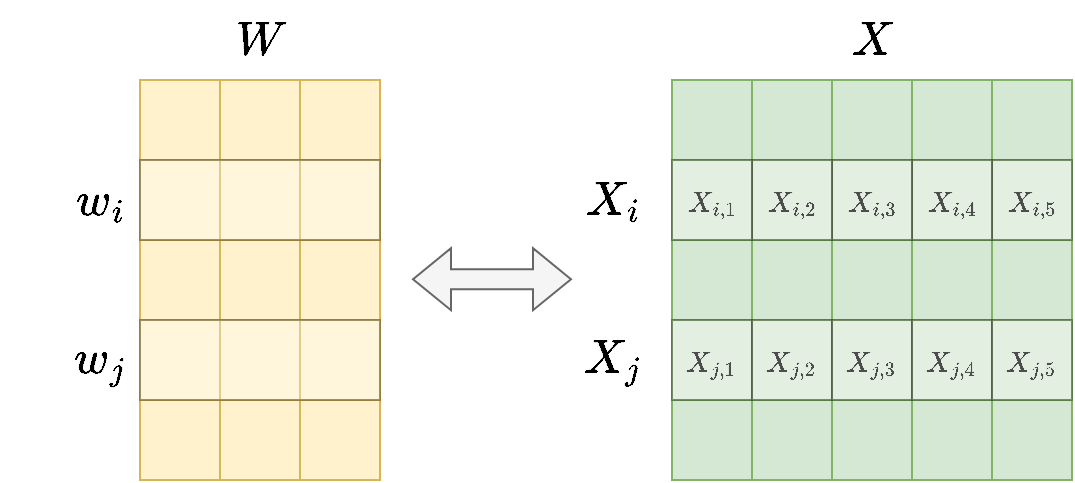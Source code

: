 <mxfile version="24.0.4" type="device">
  <diagram name="Página-1" id="YdHk60PGwzKo6-8Q2OiM">
    <mxGraphModel dx="821" dy="594" grid="1" gridSize="10" guides="1" tooltips="1" connect="1" arrows="1" fold="1" page="1" pageScale="1" pageWidth="827" pageHeight="1169" math="1" shadow="0">
      <root>
        <mxCell id="0" />
        <mxCell id="1" parent="0" />
        <mxCell id="MUmkxXMT3K2qItpLl2Zq-31" value="" style="shape=table;startSize=0;container=1;collapsible=0;childLayout=tableLayout;fillColor=#fff2cc;strokeColor=#d6b656;" vertex="1" parent="1">
          <mxGeometry x="294" y="320" width="120" height="200" as="geometry" />
        </mxCell>
        <mxCell id="MUmkxXMT3K2qItpLl2Zq-32" value="" style="shape=tableRow;horizontal=0;startSize=0;swimlaneHead=0;swimlaneBody=0;strokeColor=inherit;top=0;left=0;bottom=0;right=0;collapsible=0;dropTarget=0;fillColor=none;points=[[0,0.5],[1,0.5]];portConstraint=eastwest;" vertex="1" parent="MUmkxXMT3K2qItpLl2Zq-31">
          <mxGeometry width="120" height="40" as="geometry" />
        </mxCell>
        <mxCell id="MUmkxXMT3K2qItpLl2Zq-33" value="" style="shape=partialRectangle;html=1;whiteSpace=wrap;connectable=0;strokeColor=inherit;overflow=hidden;fillColor=none;top=0;left=0;bottom=0;right=0;pointerEvents=1;" vertex="1" parent="MUmkxXMT3K2qItpLl2Zq-32">
          <mxGeometry width="40" height="40" as="geometry">
            <mxRectangle width="40" height="40" as="alternateBounds" />
          </mxGeometry>
        </mxCell>
        <mxCell id="MUmkxXMT3K2qItpLl2Zq-34" value="" style="shape=partialRectangle;html=1;whiteSpace=wrap;connectable=0;strokeColor=inherit;overflow=hidden;fillColor=none;top=0;left=0;bottom=0;right=0;pointerEvents=1;" vertex="1" parent="MUmkxXMT3K2qItpLl2Zq-32">
          <mxGeometry x="40" width="40" height="40" as="geometry">
            <mxRectangle width="40" height="40" as="alternateBounds" />
          </mxGeometry>
        </mxCell>
        <mxCell id="MUmkxXMT3K2qItpLl2Zq-35" value="" style="shape=partialRectangle;html=1;whiteSpace=wrap;connectable=0;strokeColor=inherit;overflow=hidden;fillColor=none;top=0;left=0;bottom=0;right=0;pointerEvents=1;" vertex="1" parent="MUmkxXMT3K2qItpLl2Zq-32">
          <mxGeometry x="80" width="40" height="40" as="geometry">
            <mxRectangle width="40" height="40" as="alternateBounds" />
          </mxGeometry>
        </mxCell>
        <mxCell id="MUmkxXMT3K2qItpLl2Zq-36" value="" style="shape=tableRow;horizontal=0;startSize=0;swimlaneHead=0;swimlaneBody=0;strokeColor=inherit;top=0;left=0;bottom=0;right=0;collapsible=0;dropTarget=0;fillColor=none;points=[[0,0.5],[1,0.5]];portConstraint=eastwest;" vertex="1" parent="MUmkxXMT3K2qItpLl2Zq-31">
          <mxGeometry y="40" width="120" height="40" as="geometry" />
        </mxCell>
        <mxCell id="MUmkxXMT3K2qItpLl2Zq-37" value="" style="shape=partialRectangle;html=1;whiteSpace=wrap;connectable=0;strokeColor=inherit;overflow=hidden;fillColor=none;top=0;left=0;bottom=0;right=0;pointerEvents=1;" vertex="1" parent="MUmkxXMT3K2qItpLl2Zq-36">
          <mxGeometry width="40" height="40" as="geometry">
            <mxRectangle width="40" height="40" as="alternateBounds" />
          </mxGeometry>
        </mxCell>
        <mxCell id="MUmkxXMT3K2qItpLl2Zq-38" value="" style="shape=partialRectangle;html=1;whiteSpace=wrap;connectable=0;strokeColor=inherit;overflow=hidden;fillColor=none;top=0;left=0;bottom=0;right=0;pointerEvents=1;" vertex="1" parent="MUmkxXMT3K2qItpLl2Zq-36">
          <mxGeometry x="40" width="40" height="40" as="geometry">
            <mxRectangle width="40" height="40" as="alternateBounds" />
          </mxGeometry>
        </mxCell>
        <mxCell id="MUmkxXMT3K2qItpLl2Zq-39" value="" style="shape=partialRectangle;html=1;whiteSpace=wrap;connectable=0;strokeColor=default;overflow=hidden;fillColor=none;top=0;left=0;bottom=0;right=0;pointerEvents=1;strokeWidth=4;" vertex="1" parent="MUmkxXMT3K2qItpLl2Zq-36">
          <mxGeometry x="80" width="40" height="40" as="geometry">
            <mxRectangle width="40" height="40" as="alternateBounds" />
          </mxGeometry>
        </mxCell>
        <mxCell id="MUmkxXMT3K2qItpLl2Zq-40" value="" style="shape=tableRow;horizontal=0;startSize=0;swimlaneHead=0;swimlaneBody=0;strokeColor=inherit;top=0;left=0;bottom=0;right=0;collapsible=0;dropTarget=0;fillColor=none;points=[[0,0.5],[1,0.5]];portConstraint=eastwest;" vertex="1" parent="MUmkxXMT3K2qItpLl2Zq-31">
          <mxGeometry y="80" width="120" height="40" as="geometry" />
        </mxCell>
        <mxCell id="MUmkxXMT3K2qItpLl2Zq-41" value="" style="shape=partialRectangle;html=1;whiteSpace=wrap;connectable=0;strokeColor=inherit;overflow=hidden;fillColor=none;top=0;left=0;bottom=0;right=0;pointerEvents=1;" vertex="1" parent="MUmkxXMT3K2qItpLl2Zq-40">
          <mxGeometry width="40" height="40" as="geometry">
            <mxRectangle width="40" height="40" as="alternateBounds" />
          </mxGeometry>
        </mxCell>
        <mxCell id="MUmkxXMT3K2qItpLl2Zq-42" value="" style="shape=partialRectangle;html=1;whiteSpace=wrap;connectable=0;strokeColor=inherit;overflow=hidden;fillColor=none;top=0;left=0;bottom=0;right=0;pointerEvents=1;" vertex="1" parent="MUmkxXMT3K2qItpLl2Zq-40">
          <mxGeometry x="40" width="40" height="40" as="geometry">
            <mxRectangle width="40" height="40" as="alternateBounds" />
          </mxGeometry>
        </mxCell>
        <mxCell id="MUmkxXMT3K2qItpLl2Zq-43" value="" style="shape=partialRectangle;html=1;whiteSpace=wrap;connectable=0;strokeColor=inherit;overflow=hidden;fillColor=none;top=0;left=0;bottom=0;right=0;pointerEvents=1;" vertex="1" parent="MUmkxXMT3K2qItpLl2Zq-40">
          <mxGeometry x="80" width="40" height="40" as="geometry">
            <mxRectangle width="40" height="40" as="alternateBounds" />
          </mxGeometry>
        </mxCell>
        <mxCell id="MUmkxXMT3K2qItpLl2Zq-44" value="" style="shape=tableRow;horizontal=0;startSize=0;swimlaneHead=0;swimlaneBody=0;strokeColor=inherit;top=0;left=0;bottom=0;right=0;collapsible=0;dropTarget=0;fillColor=none;points=[[0,0.5],[1,0.5]];portConstraint=eastwest;" vertex="1" parent="MUmkxXMT3K2qItpLl2Zq-31">
          <mxGeometry y="120" width="120" height="40" as="geometry" />
        </mxCell>
        <mxCell id="MUmkxXMT3K2qItpLl2Zq-45" value="" style="shape=partialRectangle;html=1;whiteSpace=wrap;connectable=0;strokeColor=inherit;overflow=hidden;fillColor=none;top=0;left=0;bottom=0;right=0;pointerEvents=1;" vertex="1" parent="MUmkxXMT3K2qItpLl2Zq-44">
          <mxGeometry width="40" height="40" as="geometry">
            <mxRectangle width="40" height="40" as="alternateBounds" />
          </mxGeometry>
        </mxCell>
        <mxCell id="MUmkxXMT3K2qItpLl2Zq-46" value="" style="shape=partialRectangle;html=1;whiteSpace=wrap;connectable=0;strokeColor=inherit;overflow=hidden;fillColor=none;top=0;left=0;bottom=0;right=0;pointerEvents=1;" vertex="1" parent="MUmkxXMT3K2qItpLl2Zq-44">
          <mxGeometry x="40" width="40" height="40" as="geometry">
            <mxRectangle width="40" height="40" as="alternateBounds" />
          </mxGeometry>
        </mxCell>
        <mxCell id="MUmkxXMT3K2qItpLl2Zq-47" value="" style="shape=partialRectangle;html=1;whiteSpace=wrap;connectable=0;strokeColor=inherit;overflow=hidden;fillColor=none;top=0;left=0;bottom=0;right=0;pointerEvents=1;" vertex="1" parent="MUmkxXMT3K2qItpLl2Zq-44">
          <mxGeometry x="80" width="40" height="40" as="geometry">
            <mxRectangle width="40" height="40" as="alternateBounds" />
          </mxGeometry>
        </mxCell>
        <mxCell id="MUmkxXMT3K2qItpLl2Zq-48" value="" style="shape=tableRow;horizontal=0;startSize=0;swimlaneHead=0;swimlaneBody=0;strokeColor=inherit;top=0;left=0;bottom=0;right=0;collapsible=0;dropTarget=0;fillColor=none;points=[[0,0.5],[1,0.5]];portConstraint=eastwest;" vertex="1" parent="MUmkxXMT3K2qItpLl2Zq-31">
          <mxGeometry y="160" width="120" height="40" as="geometry" />
        </mxCell>
        <mxCell id="MUmkxXMT3K2qItpLl2Zq-49" value="" style="shape=partialRectangle;html=1;whiteSpace=wrap;connectable=0;strokeColor=inherit;overflow=hidden;fillColor=none;top=0;left=0;bottom=0;right=0;pointerEvents=1;" vertex="1" parent="MUmkxXMT3K2qItpLl2Zq-48">
          <mxGeometry width="40" height="40" as="geometry">
            <mxRectangle width="40" height="40" as="alternateBounds" />
          </mxGeometry>
        </mxCell>
        <mxCell id="MUmkxXMT3K2qItpLl2Zq-50" value="" style="shape=partialRectangle;html=1;whiteSpace=wrap;connectable=0;strokeColor=inherit;overflow=hidden;fillColor=none;top=0;left=0;bottom=0;right=0;pointerEvents=1;" vertex="1" parent="MUmkxXMT3K2qItpLl2Zq-48">
          <mxGeometry x="40" width="40" height="40" as="geometry">
            <mxRectangle width="40" height="40" as="alternateBounds" />
          </mxGeometry>
        </mxCell>
        <mxCell id="MUmkxXMT3K2qItpLl2Zq-51" value="" style="shape=partialRectangle;html=1;whiteSpace=wrap;connectable=0;strokeColor=inherit;overflow=hidden;fillColor=none;top=0;left=0;bottom=0;right=0;pointerEvents=1;" vertex="1" parent="MUmkxXMT3K2qItpLl2Zq-48">
          <mxGeometry x="80" width="40" height="40" as="geometry">
            <mxRectangle width="40" height="40" as="alternateBounds" />
          </mxGeometry>
        </mxCell>
        <mxCell id="MUmkxXMT3K2qItpLl2Zq-92" value="&lt;font style=&quot;font-size: 20px;&quot;&gt;$$W$$&lt;/font&gt;" style="text;html=1;align=center;verticalAlign=middle;resizable=0;points=[];autosize=1;strokeColor=none;fillColor=none;" vertex="1" parent="1">
          <mxGeometry x="309" y="280" width="90" height="40" as="geometry" />
        </mxCell>
        <mxCell id="MUmkxXMT3K2qItpLl2Zq-94" value="" style="shape=table;startSize=0;container=1;collapsible=0;childLayout=tableLayout;fillColor=#d5e8d4;strokeColor=#82b366;" vertex="1" parent="1">
          <mxGeometry x="560" y="320" width="200" height="200" as="geometry" />
        </mxCell>
        <mxCell id="MUmkxXMT3K2qItpLl2Zq-95" value="" style="shape=tableRow;horizontal=0;startSize=0;swimlaneHead=0;swimlaneBody=0;strokeColor=inherit;top=0;left=0;bottom=0;right=0;collapsible=0;dropTarget=0;fillColor=none;points=[[0,0.5],[1,0.5]];portConstraint=eastwest;" vertex="1" parent="MUmkxXMT3K2qItpLl2Zq-94">
          <mxGeometry width="200" height="40" as="geometry" />
        </mxCell>
        <mxCell id="MUmkxXMT3K2qItpLl2Zq-96" value="" style="shape=partialRectangle;html=1;whiteSpace=wrap;connectable=0;strokeColor=inherit;overflow=hidden;fillColor=none;top=0;left=0;bottom=0;right=0;pointerEvents=1;" vertex="1" parent="MUmkxXMT3K2qItpLl2Zq-95">
          <mxGeometry width="40" height="40" as="geometry">
            <mxRectangle width="40" height="40" as="alternateBounds" />
          </mxGeometry>
        </mxCell>
        <mxCell id="MUmkxXMT3K2qItpLl2Zq-97" value="" style="shape=partialRectangle;html=1;whiteSpace=wrap;connectable=0;strokeColor=inherit;overflow=hidden;fillColor=none;top=0;left=0;bottom=0;right=0;pointerEvents=1;" vertex="1" parent="MUmkxXMT3K2qItpLl2Zq-95">
          <mxGeometry x="40" width="40" height="40" as="geometry">
            <mxRectangle width="40" height="40" as="alternateBounds" />
          </mxGeometry>
        </mxCell>
        <mxCell id="MUmkxXMT3K2qItpLl2Zq-98" value="" style="shape=partialRectangle;html=1;whiteSpace=wrap;connectable=0;strokeColor=inherit;overflow=hidden;fillColor=none;top=0;left=0;bottom=0;right=0;pointerEvents=1;" vertex="1" parent="MUmkxXMT3K2qItpLl2Zq-95">
          <mxGeometry x="80" width="40" height="40" as="geometry">
            <mxRectangle width="40" height="40" as="alternateBounds" />
          </mxGeometry>
        </mxCell>
        <mxCell id="MUmkxXMT3K2qItpLl2Zq-99" value="" style="shape=partialRectangle;html=1;whiteSpace=wrap;connectable=0;strokeColor=inherit;overflow=hidden;fillColor=none;top=0;left=0;bottom=0;right=0;pointerEvents=1;" vertex="1" parent="MUmkxXMT3K2qItpLl2Zq-95">
          <mxGeometry x="120" width="40" height="40" as="geometry">
            <mxRectangle width="40" height="40" as="alternateBounds" />
          </mxGeometry>
        </mxCell>
        <mxCell id="MUmkxXMT3K2qItpLl2Zq-100" value="" style="shape=partialRectangle;html=1;whiteSpace=wrap;connectable=0;strokeColor=inherit;overflow=hidden;fillColor=none;top=0;left=0;bottom=0;right=0;pointerEvents=1;" vertex="1" parent="MUmkxXMT3K2qItpLl2Zq-95">
          <mxGeometry x="160" width="40" height="40" as="geometry">
            <mxRectangle width="40" height="40" as="alternateBounds" />
          </mxGeometry>
        </mxCell>
        <mxCell id="MUmkxXMT3K2qItpLl2Zq-101" value="" style="shape=tableRow;horizontal=0;startSize=0;swimlaneHead=0;swimlaneBody=0;strokeColor=inherit;top=0;left=0;bottom=0;right=0;collapsible=0;dropTarget=0;fillColor=none;points=[[0,0.5],[1,0.5]];portConstraint=eastwest;" vertex="1" parent="MUmkxXMT3K2qItpLl2Zq-94">
          <mxGeometry y="40" width="200" height="40" as="geometry" />
        </mxCell>
        <mxCell id="MUmkxXMT3K2qItpLl2Zq-102" value="$$X_{i,1}$$" style="shape=partialRectangle;html=1;whiteSpace=wrap;connectable=0;strokeColor=inherit;overflow=hidden;fillColor=none;top=0;left=0;bottom=0;right=0;pointerEvents=1;" vertex="1" parent="MUmkxXMT3K2qItpLl2Zq-101">
          <mxGeometry width="40" height="40" as="geometry">
            <mxRectangle width="40" height="40" as="alternateBounds" />
          </mxGeometry>
        </mxCell>
        <mxCell id="MUmkxXMT3K2qItpLl2Zq-103" value="$$X_{i,2}$$" style="shape=partialRectangle;html=1;whiteSpace=wrap;connectable=0;strokeColor=inherit;overflow=hidden;fillColor=none;top=0;left=0;bottom=0;right=0;pointerEvents=1;" vertex="1" parent="MUmkxXMT3K2qItpLl2Zq-101">
          <mxGeometry x="40" width="40" height="40" as="geometry">
            <mxRectangle width="40" height="40" as="alternateBounds" />
          </mxGeometry>
        </mxCell>
        <mxCell id="MUmkxXMT3K2qItpLl2Zq-104" value="$$X_{i,3}$$" style="shape=partialRectangle;html=1;whiteSpace=wrap;connectable=0;strokeColor=inherit;overflow=hidden;fillColor=none;top=0;left=0;bottom=0;right=0;pointerEvents=1;" vertex="1" parent="MUmkxXMT3K2qItpLl2Zq-101">
          <mxGeometry x="80" width="40" height="40" as="geometry">
            <mxRectangle width="40" height="40" as="alternateBounds" />
          </mxGeometry>
        </mxCell>
        <mxCell id="MUmkxXMT3K2qItpLl2Zq-105" value="$$X_{i,4}$$" style="shape=partialRectangle;html=1;whiteSpace=wrap;connectable=0;strokeColor=inherit;overflow=hidden;fillColor=none;top=0;left=0;bottom=0;right=0;pointerEvents=1;" vertex="1" parent="MUmkxXMT3K2qItpLl2Zq-101">
          <mxGeometry x="120" width="40" height="40" as="geometry">
            <mxRectangle width="40" height="40" as="alternateBounds" />
          </mxGeometry>
        </mxCell>
        <mxCell id="MUmkxXMT3K2qItpLl2Zq-106" value="$$X_{i,5}$$" style="shape=partialRectangle;html=1;whiteSpace=wrap;connectable=0;strokeColor=inherit;overflow=hidden;fillColor=none;top=0;left=0;bottom=0;right=0;pointerEvents=1;" vertex="1" parent="MUmkxXMT3K2qItpLl2Zq-101">
          <mxGeometry x="160" width="40" height="40" as="geometry">
            <mxRectangle width="40" height="40" as="alternateBounds" />
          </mxGeometry>
        </mxCell>
        <mxCell id="MUmkxXMT3K2qItpLl2Zq-107" value="" style="shape=tableRow;horizontal=0;startSize=0;swimlaneHead=0;swimlaneBody=0;strokeColor=inherit;top=0;left=0;bottom=0;right=0;collapsible=0;dropTarget=0;fillColor=none;points=[[0,0.5],[1,0.5]];portConstraint=eastwest;" vertex="1" parent="MUmkxXMT3K2qItpLl2Zq-94">
          <mxGeometry y="80" width="200" height="40" as="geometry" />
        </mxCell>
        <mxCell id="MUmkxXMT3K2qItpLl2Zq-108" value="" style="shape=partialRectangle;html=1;whiteSpace=wrap;connectable=0;strokeColor=inherit;overflow=hidden;fillColor=none;top=0;left=0;bottom=0;right=0;pointerEvents=1;" vertex="1" parent="MUmkxXMT3K2qItpLl2Zq-107">
          <mxGeometry width="40" height="40" as="geometry">
            <mxRectangle width="40" height="40" as="alternateBounds" />
          </mxGeometry>
        </mxCell>
        <mxCell id="MUmkxXMT3K2qItpLl2Zq-109" value="" style="shape=partialRectangle;html=1;whiteSpace=wrap;connectable=0;strokeColor=inherit;overflow=hidden;fillColor=none;top=0;left=0;bottom=0;right=0;pointerEvents=1;" vertex="1" parent="MUmkxXMT3K2qItpLl2Zq-107">
          <mxGeometry x="40" width="40" height="40" as="geometry">
            <mxRectangle width="40" height="40" as="alternateBounds" />
          </mxGeometry>
        </mxCell>
        <mxCell id="MUmkxXMT3K2qItpLl2Zq-110" value="" style="shape=partialRectangle;html=1;whiteSpace=wrap;connectable=0;strokeColor=inherit;overflow=hidden;fillColor=none;top=0;left=0;bottom=0;right=0;pointerEvents=1;" vertex="1" parent="MUmkxXMT3K2qItpLl2Zq-107">
          <mxGeometry x="80" width="40" height="40" as="geometry">
            <mxRectangle width="40" height="40" as="alternateBounds" />
          </mxGeometry>
        </mxCell>
        <mxCell id="MUmkxXMT3K2qItpLl2Zq-111" value="" style="shape=partialRectangle;html=1;whiteSpace=wrap;connectable=0;strokeColor=inherit;overflow=hidden;fillColor=none;top=0;left=0;bottom=0;right=0;pointerEvents=1;" vertex="1" parent="MUmkxXMT3K2qItpLl2Zq-107">
          <mxGeometry x="120" width="40" height="40" as="geometry">
            <mxRectangle width="40" height="40" as="alternateBounds" />
          </mxGeometry>
        </mxCell>
        <mxCell id="MUmkxXMT3K2qItpLl2Zq-112" value="" style="shape=partialRectangle;html=1;whiteSpace=wrap;connectable=0;strokeColor=inherit;overflow=hidden;fillColor=none;top=0;left=0;bottom=0;right=0;pointerEvents=1;" vertex="1" parent="MUmkxXMT3K2qItpLl2Zq-107">
          <mxGeometry x="160" width="40" height="40" as="geometry">
            <mxRectangle width="40" height="40" as="alternateBounds" />
          </mxGeometry>
        </mxCell>
        <mxCell id="MUmkxXMT3K2qItpLl2Zq-113" value="" style="shape=tableRow;horizontal=0;startSize=0;swimlaneHead=0;swimlaneBody=0;strokeColor=inherit;top=0;left=0;bottom=0;right=0;collapsible=0;dropTarget=0;fillColor=none;points=[[0,0.5],[1,0.5]];portConstraint=eastwest;" vertex="1" parent="MUmkxXMT3K2qItpLl2Zq-94">
          <mxGeometry y="120" width="200" height="40" as="geometry" />
        </mxCell>
        <mxCell id="MUmkxXMT3K2qItpLl2Zq-114" value="$$X_{j,1}$$" style="shape=partialRectangle;html=1;whiteSpace=wrap;connectable=0;strokeColor=inherit;overflow=hidden;fillColor=none;top=0;left=0;bottom=0;right=0;pointerEvents=1;" vertex="1" parent="MUmkxXMT3K2qItpLl2Zq-113">
          <mxGeometry width="40" height="40" as="geometry">
            <mxRectangle width="40" height="40" as="alternateBounds" />
          </mxGeometry>
        </mxCell>
        <mxCell id="MUmkxXMT3K2qItpLl2Zq-115" value="$$X_{j,2}$$" style="shape=partialRectangle;html=1;whiteSpace=wrap;connectable=0;strokeColor=inherit;overflow=hidden;fillColor=none;top=0;left=0;bottom=0;right=0;pointerEvents=1;" vertex="1" parent="MUmkxXMT3K2qItpLl2Zq-113">
          <mxGeometry x="40" width="40" height="40" as="geometry">
            <mxRectangle width="40" height="40" as="alternateBounds" />
          </mxGeometry>
        </mxCell>
        <mxCell id="MUmkxXMT3K2qItpLl2Zq-116" value="$$X_{j,3}$$" style="shape=partialRectangle;html=1;whiteSpace=wrap;connectable=0;strokeColor=inherit;overflow=hidden;fillColor=none;top=0;left=0;bottom=0;right=0;pointerEvents=1;" vertex="1" parent="MUmkxXMT3K2qItpLl2Zq-113">
          <mxGeometry x="80" width="40" height="40" as="geometry">
            <mxRectangle width="40" height="40" as="alternateBounds" />
          </mxGeometry>
        </mxCell>
        <mxCell id="MUmkxXMT3K2qItpLl2Zq-117" value="$$X_{j,4}$$" style="shape=partialRectangle;html=1;whiteSpace=wrap;connectable=0;strokeColor=inherit;overflow=hidden;fillColor=none;top=0;left=0;bottom=0;right=0;pointerEvents=1;" vertex="1" parent="MUmkxXMT3K2qItpLl2Zq-113">
          <mxGeometry x="120" width="40" height="40" as="geometry">
            <mxRectangle width="40" height="40" as="alternateBounds" />
          </mxGeometry>
        </mxCell>
        <mxCell id="MUmkxXMT3K2qItpLl2Zq-118" value="$$X_{j,5}$$" style="shape=partialRectangle;html=1;whiteSpace=wrap;connectable=0;strokeColor=inherit;overflow=hidden;fillColor=none;top=0;left=0;bottom=0;right=0;pointerEvents=1;" vertex="1" parent="MUmkxXMT3K2qItpLl2Zq-113">
          <mxGeometry x="160" width="40" height="40" as="geometry">
            <mxRectangle width="40" height="40" as="alternateBounds" />
          </mxGeometry>
        </mxCell>
        <mxCell id="MUmkxXMT3K2qItpLl2Zq-119" value="" style="shape=tableRow;horizontal=0;startSize=0;swimlaneHead=0;swimlaneBody=0;strokeColor=inherit;top=0;left=0;bottom=0;right=0;collapsible=0;dropTarget=0;fillColor=none;points=[[0,0.5],[1,0.5]];portConstraint=eastwest;" vertex="1" parent="MUmkxXMT3K2qItpLl2Zq-94">
          <mxGeometry y="160" width="200" height="40" as="geometry" />
        </mxCell>
        <mxCell id="MUmkxXMT3K2qItpLl2Zq-120" value="" style="shape=partialRectangle;html=1;whiteSpace=wrap;connectable=0;strokeColor=inherit;overflow=hidden;fillColor=none;top=0;left=0;bottom=0;right=0;pointerEvents=1;" vertex="1" parent="MUmkxXMT3K2qItpLl2Zq-119">
          <mxGeometry width="40" height="40" as="geometry">
            <mxRectangle width="40" height="40" as="alternateBounds" />
          </mxGeometry>
        </mxCell>
        <mxCell id="MUmkxXMT3K2qItpLl2Zq-121" value="" style="shape=partialRectangle;html=1;whiteSpace=wrap;connectable=0;strokeColor=inherit;overflow=hidden;fillColor=none;top=0;left=0;bottom=0;right=0;pointerEvents=1;" vertex="1" parent="MUmkxXMT3K2qItpLl2Zq-119">
          <mxGeometry x="40" width="40" height="40" as="geometry">
            <mxRectangle width="40" height="40" as="alternateBounds" />
          </mxGeometry>
        </mxCell>
        <mxCell id="MUmkxXMT3K2qItpLl2Zq-122" value="" style="shape=partialRectangle;html=1;whiteSpace=wrap;connectable=0;strokeColor=inherit;overflow=hidden;fillColor=none;top=0;left=0;bottom=0;right=0;pointerEvents=1;" vertex="1" parent="MUmkxXMT3K2qItpLl2Zq-119">
          <mxGeometry x="80" width="40" height="40" as="geometry">
            <mxRectangle width="40" height="40" as="alternateBounds" />
          </mxGeometry>
        </mxCell>
        <mxCell id="MUmkxXMT3K2qItpLl2Zq-123" value="" style="shape=partialRectangle;html=1;whiteSpace=wrap;connectable=0;strokeColor=inherit;overflow=hidden;fillColor=none;top=0;left=0;bottom=0;right=0;pointerEvents=1;" vertex="1" parent="MUmkxXMT3K2qItpLl2Zq-119">
          <mxGeometry x="120" width="40" height="40" as="geometry">
            <mxRectangle width="40" height="40" as="alternateBounds" />
          </mxGeometry>
        </mxCell>
        <mxCell id="MUmkxXMT3K2qItpLl2Zq-124" value="" style="shape=partialRectangle;html=1;whiteSpace=wrap;connectable=0;strokeColor=inherit;overflow=hidden;fillColor=none;top=0;left=0;bottom=0;right=0;pointerEvents=1;" vertex="1" parent="MUmkxXMT3K2qItpLl2Zq-119">
          <mxGeometry x="160" width="40" height="40" as="geometry">
            <mxRectangle width="40" height="40" as="alternateBounds" />
          </mxGeometry>
        </mxCell>
        <mxCell id="MUmkxXMT3K2qItpLl2Zq-125" value="&lt;font style=&quot;font-size: 20px;&quot;&gt;$$X$$&lt;/font&gt;" style="text;html=1;align=center;verticalAlign=middle;resizable=0;points=[];autosize=1;strokeColor=none;fillColor=none;" vertex="1" parent="1">
          <mxGeometry x="620" y="280" width="80" height="40" as="geometry" />
        </mxCell>
        <mxCell id="MUmkxXMT3K2qItpLl2Zq-128" value="&lt;font style=&quot;font-size: 20px;&quot;&gt;$$w_i$$&lt;/font&gt;" style="text;html=1;align=center;verticalAlign=middle;resizable=0;points=[];autosize=1;strokeColor=none;fillColor=none;" vertex="1" parent="1">
          <mxGeometry x="224" y="360" width="100" height="40" as="geometry" />
        </mxCell>
        <mxCell id="MUmkxXMT3K2qItpLl2Zq-129" value="&lt;font style=&quot;font-size: 20px;&quot;&gt;$$w_j$$&lt;/font&gt;" style="text;html=1;align=center;verticalAlign=middle;resizable=0;points=[];autosize=1;strokeColor=none;fillColor=none;" vertex="1" parent="1">
          <mxGeometry x="224" y="440" width="100" height="40" as="geometry" />
        </mxCell>
        <mxCell id="MUmkxXMT3K2qItpLl2Zq-132" value="" style="rounded=0;whiteSpace=wrap;html=1;opacity=30;strokeWidth=1;" vertex="1" parent="1">
          <mxGeometry x="294" y="360" width="120" height="40" as="geometry" />
        </mxCell>
        <mxCell id="MUmkxXMT3K2qItpLl2Zq-137" value="&lt;font style=&quot;font-size: 20px;&quot;&gt;$$X_i$$&lt;/font&gt;" style="text;html=1;align=center;verticalAlign=middle;resizable=0;points=[];autosize=1;strokeColor=none;fillColor=none;" vertex="1" parent="1">
          <mxGeometry x="480" y="360" width="100" height="40" as="geometry" />
        </mxCell>
        <mxCell id="MUmkxXMT3K2qItpLl2Zq-138" value="&lt;font style=&quot;font-size: 20px;&quot;&gt;$$X_j$$&lt;/font&gt;" style="text;html=1;align=center;verticalAlign=middle;resizable=0;points=[];autosize=1;strokeColor=none;fillColor=none;" vertex="1" parent="1">
          <mxGeometry x="480" y="440" width="100" height="40" as="geometry" />
        </mxCell>
        <mxCell id="MUmkxXMT3K2qItpLl2Zq-142" value="" style="rounded=0;whiteSpace=wrap;html=1;opacity=30;strokeWidth=1;rotation=90;" vertex="1" parent="1">
          <mxGeometry x="720" y="360" width="40" height="40" as="geometry" />
        </mxCell>
        <mxCell id="MUmkxXMT3K2qItpLl2Zq-143" value="" style="rounded=0;whiteSpace=wrap;html=1;opacity=30;strokeWidth=1;rotation=90;" vertex="1" parent="1">
          <mxGeometry x="680" y="360" width="40" height="40" as="geometry" />
        </mxCell>
        <mxCell id="MUmkxXMT3K2qItpLl2Zq-144" value="" style="rounded=0;whiteSpace=wrap;html=1;opacity=30;strokeWidth=1;rotation=90;" vertex="1" parent="1">
          <mxGeometry x="640" y="360" width="40" height="40" as="geometry" />
        </mxCell>
        <mxCell id="MUmkxXMT3K2qItpLl2Zq-145" value="" style="rounded=0;whiteSpace=wrap;html=1;opacity=30;strokeWidth=1;rotation=90;" vertex="1" parent="1">
          <mxGeometry x="600" y="360" width="40" height="40" as="geometry" />
        </mxCell>
        <mxCell id="MUmkxXMT3K2qItpLl2Zq-146" value="" style="rounded=0;whiteSpace=wrap;html=1;opacity=30;strokeWidth=1;rotation=90;" vertex="1" parent="1">
          <mxGeometry x="560" y="360" width="40" height="40" as="geometry" />
        </mxCell>
        <mxCell id="MUmkxXMT3K2qItpLl2Zq-147" value="" style="rounded=0;whiteSpace=wrap;html=1;opacity=30;strokeWidth=1;rotation=90;" vertex="1" parent="1">
          <mxGeometry x="560" y="440" width="40" height="40" as="geometry" />
        </mxCell>
        <mxCell id="MUmkxXMT3K2qItpLl2Zq-148" value="" style="rounded=0;whiteSpace=wrap;html=1;opacity=30;strokeWidth=1;rotation=90;" vertex="1" parent="1">
          <mxGeometry x="600" y="440" width="40" height="40" as="geometry" />
        </mxCell>
        <mxCell id="MUmkxXMT3K2qItpLl2Zq-149" value="" style="rounded=0;whiteSpace=wrap;html=1;opacity=30;strokeWidth=1;rotation=90;" vertex="1" parent="1">
          <mxGeometry x="640" y="440" width="40" height="40" as="geometry" />
        </mxCell>
        <mxCell id="MUmkxXMT3K2qItpLl2Zq-150" value="" style="rounded=0;whiteSpace=wrap;html=1;opacity=30;strokeWidth=1;rotation=90;" vertex="1" parent="1">
          <mxGeometry x="680" y="440" width="40" height="40" as="geometry" />
        </mxCell>
        <mxCell id="MUmkxXMT3K2qItpLl2Zq-151" value="" style="rounded=0;whiteSpace=wrap;html=1;opacity=30;strokeWidth=1;rotation=90;" vertex="1" parent="1">
          <mxGeometry x="720" y="440" width="40" height="40" as="geometry" />
        </mxCell>
        <mxCell id="MUmkxXMT3K2qItpLl2Zq-152" value="" style="rounded=0;whiteSpace=wrap;html=1;opacity=30;strokeWidth=1;" vertex="1" parent="1">
          <mxGeometry x="294" y="440" width="120" height="40" as="geometry" />
        </mxCell>
        <mxCell id="MUmkxXMT3K2qItpLl2Zq-153" value="" style="shape=flexArrow;endArrow=classic;startArrow=classic;html=1;rounded=0;fillColor=#f5f5f5;strokeColor=#666666;" edge="1" parent="1">
          <mxGeometry width="100" height="100" relative="1" as="geometry">
            <mxPoint x="430" y="419.6" as="sourcePoint" />
            <mxPoint x="510" y="419.6" as="targetPoint" />
          </mxGeometry>
        </mxCell>
      </root>
    </mxGraphModel>
  </diagram>
</mxfile>
